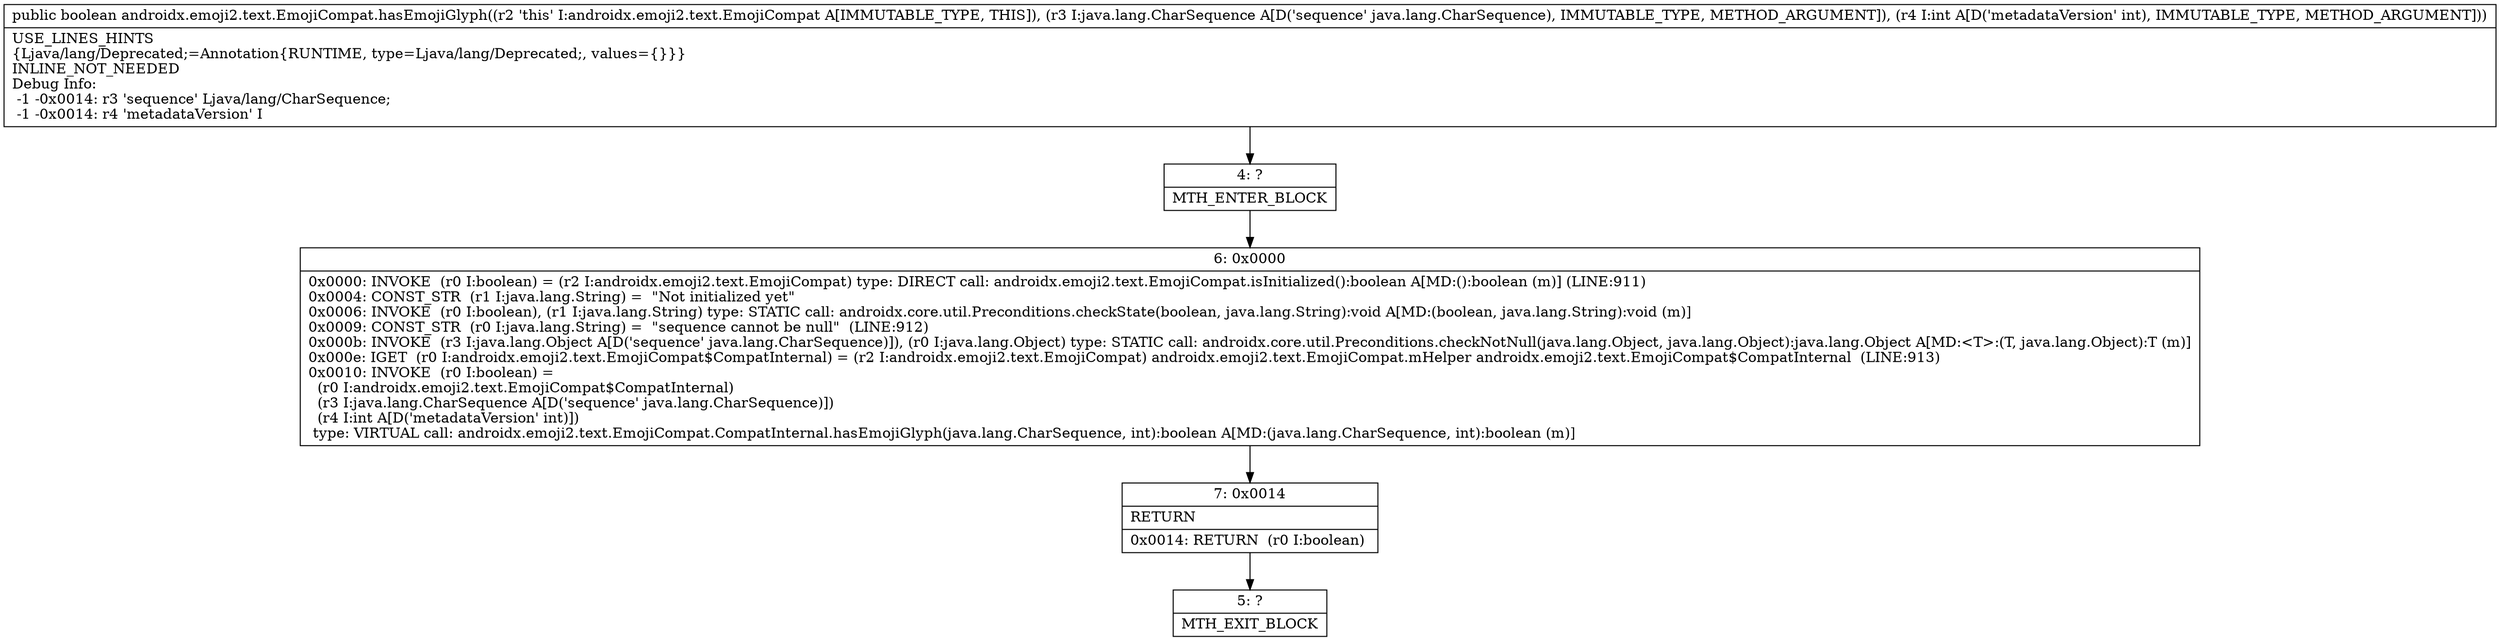 digraph "CFG forandroidx.emoji2.text.EmojiCompat.hasEmojiGlyph(Ljava\/lang\/CharSequence;I)Z" {
Node_4 [shape=record,label="{4\:\ ?|MTH_ENTER_BLOCK\l}"];
Node_6 [shape=record,label="{6\:\ 0x0000|0x0000: INVOKE  (r0 I:boolean) = (r2 I:androidx.emoji2.text.EmojiCompat) type: DIRECT call: androidx.emoji2.text.EmojiCompat.isInitialized():boolean A[MD:():boolean (m)] (LINE:911)\l0x0004: CONST_STR  (r1 I:java.lang.String) =  \"Not initialized yet\" \l0x0006: INVOKE  (r0 I:boolean), (r1 I:java.lang.String) type: STATIC call: androidx.core.util.Preconditions.checkState(boolean, java.lang.String):void A[MD:(boolean, java.lang.String):void (m)]\l0x0009: CONST_STR  (r0 I:java.lang.String) =  \"sequence cannot be null\"  (LINE:912)\l0x000b: INVOKE  (r3 I:java.lang.Object A[D('sequence' java.lang.CharSequence)]), (r0 I:java.lang.Object) type: STATIC call: androidx.core.util.Preconditions.checkNotNull(java.lang.Object, java.lang.Object):java.lang.Object A[MD:\<T\>:(T, java.lang.Object):T (m)]\l0x000e: IGET  (r0 I:androidx.emoji2.text.EmojiCompat$CompatInternal) = (r2 I:androidx.emoji2.text.EmojiCompat) androidx.emoji2.text.EmojiCompat.mHelper androidx.emoji2.text.EmojiCompat$CompatInternal  (LINE:913)\l0x0010: INVOKE  (r0 I:boolean) = \l  (r0 I:androidx.emoji2.text.EmojiCompat$CompatInternal)\l  (r3 I:java.lang.CharSequence A[D('sequence' java.lang.CharSequence)])\l  (r4 I:int A[D('metadataVersion' int)])\l type: VIRTUAL call: androidx.emoji2.text.EmojiCompat.CompatInternal.hasEmojiGlyph(java.lang.CharSequence, int):boolean A[MD:(java.lang.CharSequence, int):boolean (m)]\l}"];
Node_7 [shape=record,label="{7\:\ 0x0014|RETURN\l|0x0014: RETURN  (r0 I:boolean) \l}"];
Node_5 [shape=record,label="{5\:\ ?|MTH_EXIT_BLOCK\l}"];
MethodNode[shape=record,label="{public boolean androidx.emoji2.text.EmojiCompat.hasEmojiGlyph((r2 'this' I:androidx.emoji2.text.EmojiCompat A[IMMUTABLE_TYPE, THIS]), (r3 I:java.lang.CharSequence A[D('sequence' java.lang.CharSequence), IMMUTABLE_TYPE, METHOD_ARGUMENT]), (r4 I:int A[D('metadataVersion' int), IMMUTABLE_TYPE, METHOD_ARGUMENT]))  | USE_LINES_HINTS\l\{Ljava\/lang\/Deprecated;=Annotation\{RUNTIME, type=Ljava\/lang\/Deprecated;, values=\{\}\}\}\lINLINE_NOT_NEEDED\lDebug Info:\l  \-1 \-0x0014: r3 'sequence' Ljava\/lang\/CharSequence;\l  \-1 \-0x0014: r4 'metadataVersion' I\l}"];
MethodNode -> Node_4;Node_4 -> Node_6;
Node_6 -> Node_7;
Node_7 -> Node_5;
}

